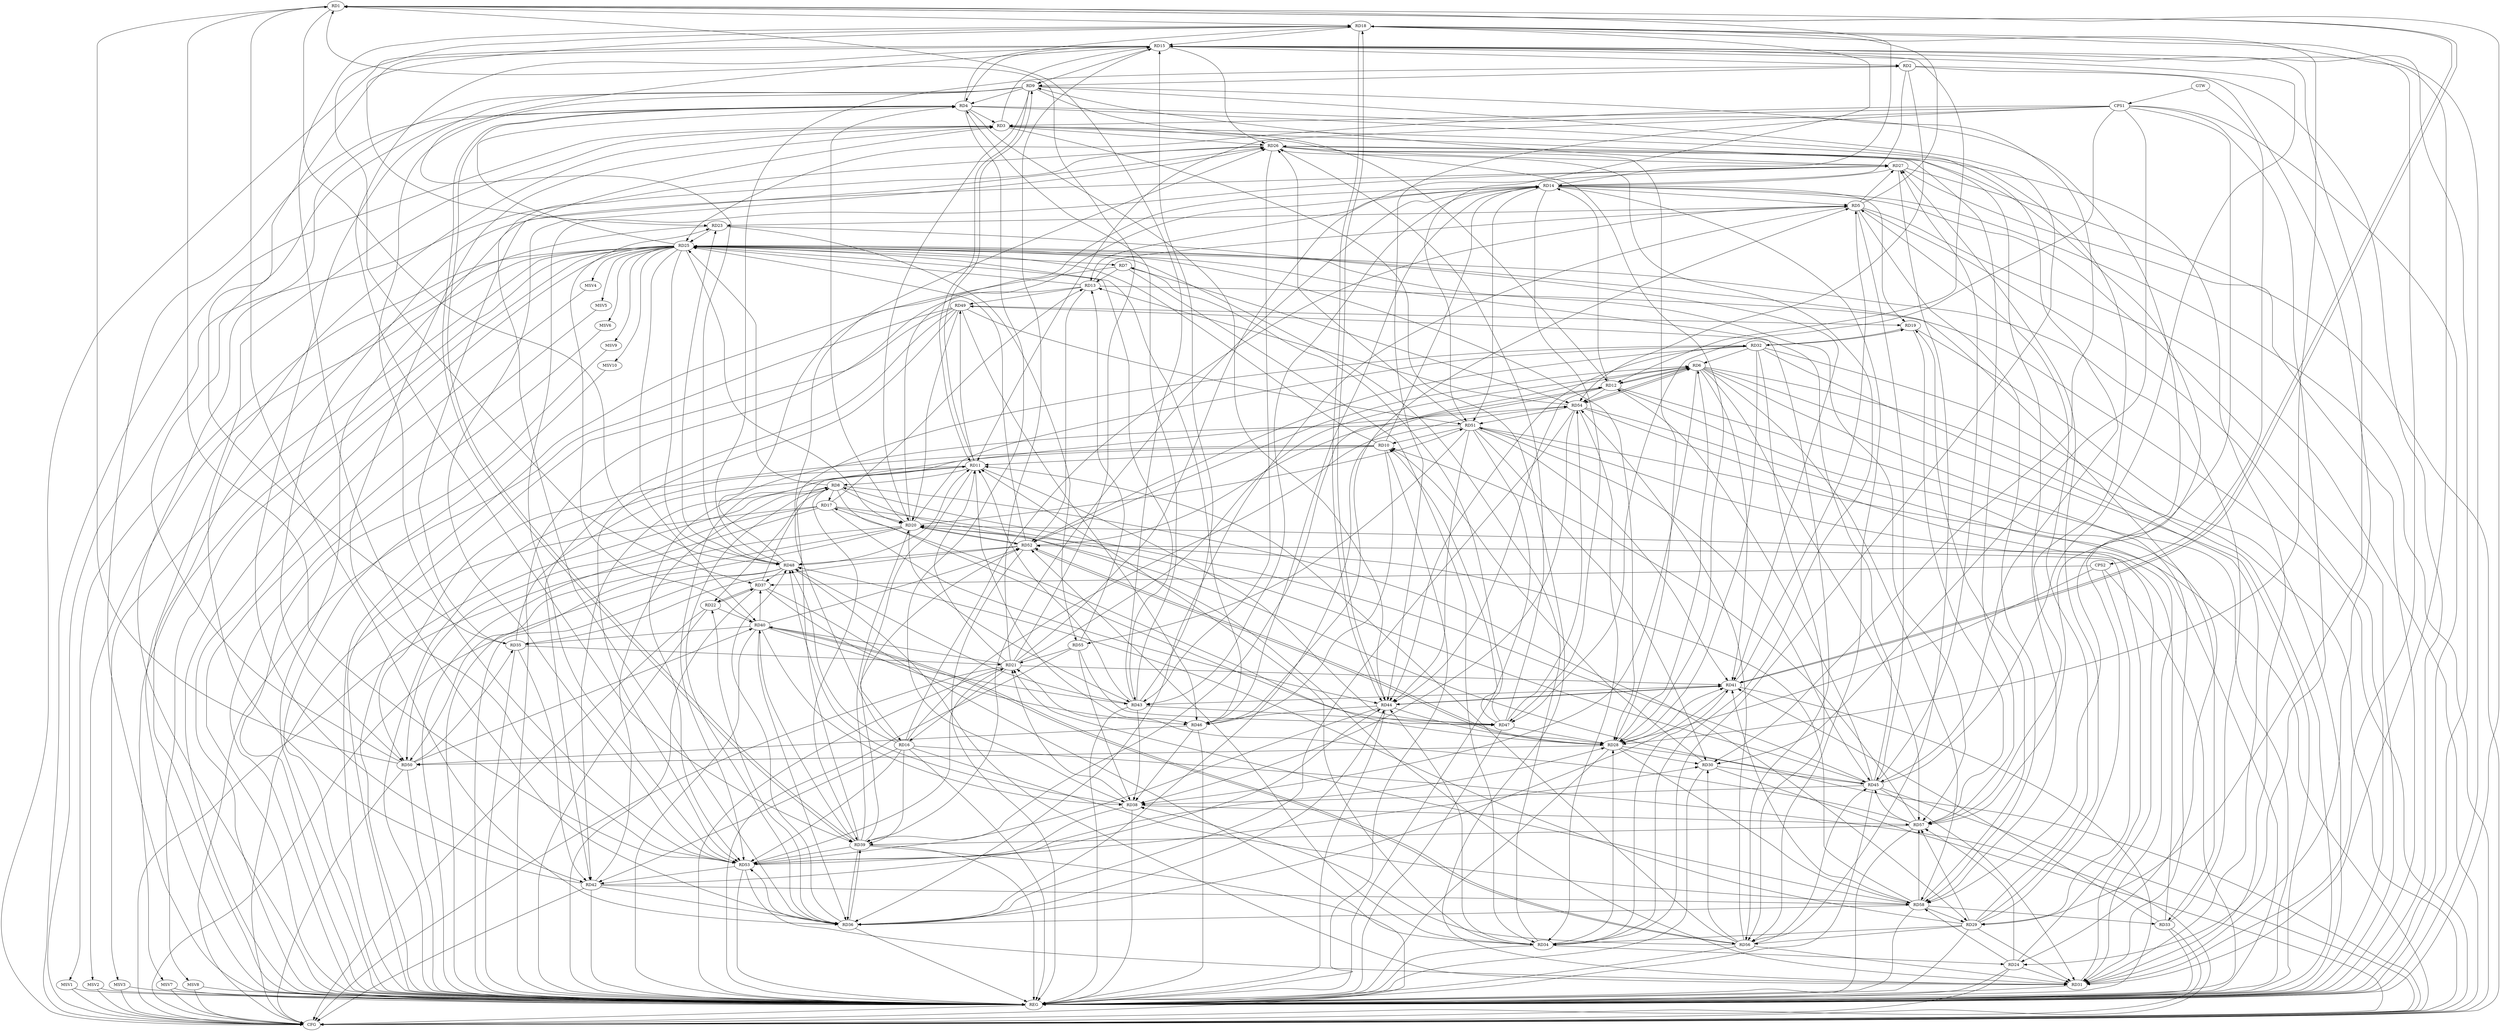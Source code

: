 strict digraph G {
  RD1 [ label="RD1" ];
  RD2 [ label="RD2" ];
  RD3 [ label="RD3" ];
  RD4 [ label="RD4" ];
  RD5 [ label="RD5" ];
  RD6 [ label="RD6" ];
  RD7 [ label="RD7" ];
  RD8 [ label="RD8" ];
  RD9 [ label="RD9" ];
  RD10 [ label="RD10" ];
  RD11 [ label="RD11" ];
  RD12 [ label="RD12" ];
  RD13 [ label="RD13" ];
  RD14 [ label="RD14" ];
  RD15 [ label="RD15" ];
  RD16 [ label="RD16" ];
  RD17 [ label="RD17" ];
  RD18 [ label="RD18" ];
  RD19 [ label="RD19" ];
  RD20 [ label="RD20" ];
  RD21 [ label="RD21" ];
  RD22 [ label="RD22" ];
  RD23 [ label="RD23" ];
  RD24 [ label="RD24" ];
  RD25 [ label="RD25" ];
  RD26 [ label="RD26" ];
  RD27 [ label="RD27" ];
  RD28 [ label="RD28" ];
  RD29 [ label="RD29" ];
  RD30 [ label="RD30" ];
  RD31 [ label="RD31" ];
  RD32 [ label="RD32" ];
  RD33 [ label="RD33" ];
  RD34 [ label="RD34" ];
  RD35 [ label="RD35" ];
  RD36 [ label="RD36" ];
  RD37 [ label="RD37" ];
  RD38 [ label="RD38" ];
  RD39 [ label="RD39" ];
  RD40 [ label="RD40" ];
  RD41 [ label="RD41" ];
  RD42 [ label="RD42" ];
  RD43 [ label="RD43" ];
  RD44 [ label="RD44" ];
  RD45 [ label="RD45" ];
  RD46 [ label="RD46" ];
  RD47 [ label="RD47" ];
  RD48 [ label="RD48" ];
  RD49 [ label="RD49" ];
  RD50 [ label="RD50" ];
  RD51 [ label="RD51" ];
  RD52 [ label="RD52" ];
  RD53 [ label="RD53" ];
  RD54 [ label="RD54" ];
  RD55 [ label="RD55" ];
  RD56 [ label="RD56" ];
  RD57 [ label="RD57" ];
  RD58 [ label="RD58" ];
  CPS1 [ label="CPS1" ];
  CPS2 [ label="CPS2" ];
  GTW [ label="GTW" ];
  REG [ label="REG" ];
  CFG [ label="CFG" ];
  MSV1 [ label="MSV1" ];
  MSV2 [ label="MSV2" ];
  MSV3 [ label="MSV3" ];
  MSV4 [ label="MSV4" ];
  MSV5 [ label="MSV5" ];
  MSV6 [ label="MSV6" ];
  MSV7 [ label="MSV7" ];
  MSV8 [ label="MSV8" ];
  MSV9 [ label="MSV9" ];
  MSV10 [ label="MSV10" ];
  RD14 -> RD1;
  RD1 -> RD18;
  RD21 -> RD1;
  RD1 -> RD36;
  RD1 -> RD41;
  RD41 -> RD1;
  RD43 -> RD1;
  RD1 -> RD48;
  RD50 -> RD1;
  RD53 -> RD1;
  RD2 -> RD9;
  RD2 -> RD14;
  RD15 -> RD2;
  RD2 -> RD31;
  RD48 -> RD2;
  RD2 -> RD54;
  RD4 -> RD3;
  RD3 -> RD15;
  RD3 -> RD26;
  RD3 -> RD28;
  RD3 -> RD31;
  RD36 -> RD3;
  RD42 -> RD3;
  RD53 -> RD3;
  RD57 -> RD3;
  RD3 -> RD58;
  RD9 -> RD4;
  RD15 -> RD4;
  RD4 -> RD18;
  RD20 -> RD4;
  RD25 -> RD4;
  RD4 -> RD38;
  RD4 -> RD39;
  RD39 -> RD4;
  RD43 -> RD4;
  RD4 -> RD44;
  RD4 -> RD45;
  RD50 -> RD4;
  RD4 -> RD57;
  RD13 -> RD5;
  RD14 -> RD5;
  RD16 -> RD5;
  RD5 -> RD18;
  RD5 -> RD23;
  RD5 -> RD27;
  RD29 -> RD5;
  RD5 -> RD36;
  RD41 -> RD5;
  RD5 -> RD45;
  RD46 -> RD5;
  RD5 -> RD58;
  RD6 -> RD12;
  RD12 -> RD6;
  RD21 -> RD6;
  RD28 -> RD6;
  RD6 -> RD31;
  RD32 -> RD6;
  RD6 -> RD38;
  RD6 -> RD39;
  RD6 -> RD41;
  RD52 -> RD6;
  RD6 -> RD54;
  RD54 -> RD6;
  RD6 -> RD57;
  RD6 -> RD58;
  RD7 -> RD13;
  RD25 -> RD7;
  RD7 -> RD34;
  RD47 -> RD7;
  RD7 -> RD54;
  RD11 -> RD8;
  RD8 -> RD17;
  RD8 -> RD22;
  RD8 -> RD25;
  RD8 -> RD29;
  RD8 -> RD31;
  RD36 -> RD8;
  RD8 -> RD39;
  RD42 -> RD8;
  RD45 -> RD8;
  RD8 -> RD47;
  RD9 -> RD11;
  RD11 -> RD9;
  RD9 -> RD12;
  RD15 -> RD9;
  RD9 -> RD20;
  RD27 -> RD9;
  RD9 -> RD30;
  RD9 -> RD34;
  RD9 -> RD42;
  RD9 -> RD53;
  RD10 -> RD11;
  RD10 -> RD14;
  RD10 -> RD25;
  RD30 -> RD10;
  RD10 -> RD46;
  RD47 -> RD10;
  RD10 -> RD50;
  RD51 -> RD10;
  RD10 -> RD53;
  RD57 -> RD10;
  RD11 -> RD16;
  RD21 -> RD11;
  RD34 -> RD11;
  RD35 -> RD11;
  RD11 -> RD42;
  RD43 -> RD11;
  RD11 -> RD46;
  RD11 -> RD47;
  RD48 -> RD11;
  RD11 -> RD49;
  RD56 -> RD11;
  RD12 -> RD14;
  RD15 -> RD12;
  RD12 -> RD33;
  RD12 -> RD36;
  RD12 -> RD44;
  RD45 -> RD12;
  RD52 -> RD12;
  RD12 -> RD54;
  RD14 -> RD13;
  RD17 -> RD13;
  RD13 -> RD25;
  RD13 -> RD49;
  RD13 -> RD52;
  RD54 -> RD13;
  RD55 -> RD13;
  RD14 -> RD19;
  RD20 -> RD14;
  RD27 -> RD14;
  RD39 -> RD14;
  RD14 -> RD43;
  RD46 -> RD14;
  RD14 -> RD47;
  RD48 -> RD14;
  RD14 -> RD51;
  RD14 -> RD56;
  RD18 -> RD15;
  RD21 -> RD15;
  RD15 -> RD26;
  RD15 -> RD29;
  RD31 -> RD15;
  RD15 -> RD35;
  RD15 -> RD39;
  RD43 -> RD15;
  RD45 -> RD15;
  RD48 -> RD15;
  RD21 -> RD16;
  RD16 -> RD26;
  RD16 -> RD39;
  RD16 -> RD42;
  RD16 -> RD48;
  RD16 -> RD53;
  RD16 -> RD54;
  RD16 -> RD58;
  RD17 -> RD20;
  RD28 -> RD17;
  RD17 -> RD44;
  RD17 -> RD45;
  RD17 -> RD50;
  RD18 -> RD23;
  RD18 -> RD28;
  RD18 -> RD31;
  RD18 -> RD36;
  RD18 -> RD37;
  RD18 -> RD44;
  RD44 -> RD18;
  RD18 -> RD51;
  RD19 -> RD32;
  RD32 -> RD19;
  RD49 -> RD19;
  RD19 -> RD57;
  RD58 -> RD19;
  RD25 -> RD20;
  RD20 -> RD32;
  RD33 -> RD20;
  RD39 -> RD20;
  RD20 -> RD43;
  RD45 -> RD20;
  RD49 -> RD20;
  RD20 -> RD50;
  RD20 -> RD51;
  RD20 -> RD52;
  RD52 -> RD20;
  RD58 -> RD20;
  RD21 -> RD27;
  RD35 -> RD21;
  RD38 -> RD21;
  RD21 -> RD40;
  RD21 -> RD41;
  RD53 -> RD21;
  RD55 -> RD21;
  RD57 -> RD21;
  RD58 -> RD21;
  RD36 -> RD22;
  RD22 -> RD37;
  RD37 -> RD22;
  RD22 -> RD40;
  RD23 -> RD25;
  RD40 -> RD23;
  RD23 -> RD41;
  RD48 -> RD23;
  RD23 -> RD55;
  RD25 -> RD24;
  RD24 -> RD31;
  RD34 -> RD24;
  RD24 -> RD52;
  RD24 -> RD57;
  RD24 -> RD58;
  RD25 -> RD28;
  RD33 -> RD25;
  RD34 -> RD25;
  RD25 -> RD40;
  RD25 -> RD43;
  RD46 -> RD25;
  RD25 -> RD48;
  RD52 -> RD25;
  RD25 -> RD56;
  RD25 -> RD57;
  RD26 -> RD27;
  RD26 -> RD28;
  RD29 -> RD26;
  RD31 -> RD26;
  RD26 -> RD34;
  RD35 -> RD26;
  RD26 -> RD43;
  RD47 -> RD26;
  RD51 -> RD26;
  RD53 -> RD26;
  RD26 -> RD57;
  RD29 -> RD27;
  RD45 -> RD27;
  RD27 -> RD50;
  RD27 -> RD53;
  RD27 -> RD56;
  RD28 -> RD30;
  RD32 -> RD28;
  RD34 -> RD28;
  RD28 -> RD41;
  RD44 -> RD28;
  RD47 -> RD28;
  RD28 -> RD50;
  RD28 -> RD52;
  RD52 -> RD28;
  RD53 -> RD28;
  RD28 -> RD58;
  RD29 -> RD31;
  RD29 -> RD34;
  RD29 -> RD48;
  RD29 -> RD56;
  RD29 -> RD57;
  RD58 -> RD29;
  RD30 -> RD45;
  RD51 -> RD30;
  RD53 -> RD30;
  RD56 -> RD30;
  RD32 -> RD31;
  RD45 -> RD31;
  RD48 -> RD31;
  RD31 -> RD51;
  RD53 -> RD31;
  RD54 -> RD31;
  RD56 -> RD31;
  RD39 -> RD32;
  RD32 -> RD44;
  RD32 -> RD52;
  RD32 -> RD56;
  RD33 -> RD41;
  RD58 -> RD33;
  RD37 -> RD34;
  RD34 -> RD41;
  RD34 -> RD44;
  RD34 -> RD52;
  RD54 -> RD34;
  RD40 -> RD35;
  RD35 -> RD42;
  RD50 -> RD35;
  RD52 -> RD35;
  RD36 -> RD39;
  RD39 -> RD36;
  RD40 -> RD36;
  RD41 -> RD36;
  RD42 -> RD36;
  RD36 -> RD44;
  RD36 -> RD48;
  RD36 -> RD53;
  RD54 -> RD36;
  RD58 -> RD36;
  RD40 -> RD37;
  RD37 -> RD46;
  RD48 -> RD37;
  RD37 -> RD54;
  RD40 -> RD38;
  RD43 -> RD38;
  RD45 -> RD38;
  RD46 -> RD38;
  RD38 -> RD48;
  RD38 -> RD53;
  RD54 -> RD38;
  RD55 -> RD38;
  RD56 -> RD38;
  RD38 -> RD57;
  RD39 -> RD40;
  RD39 -> RD52;
  RD39 -> RD53;
  RD57 -> RD39;
  RD40 -> RD43;
  RD50 -> RD40;
  RD40 -> RD52;
  RD40 -> RD56;
  RD56 -> RD40;
  RD41 -> RD43;
  RD41 -> RD44;
  RD44 -> RD41;
  RD51 -> RD41;
  RD58 -> RD41;
  RD42 -> RD44;
  RD49 -> RD42;
  RD53 -> RD42;
  RD42 -> RD58;
  RD43 -> RD47;
  RD43 -> RD48;
  RD44 -> RD46;
  RD51 -> RD44;
  RD44 -> RD53;
  RD45 -> RD49;
  RD51 -> RD45;
  RD56 -> RD45;
  RD57 -> RD45;
  RD49 -> RD46;
  RD46 -> RD50;
  RD47 -> RD54;
  RD55 -> RD47;
  RD52 -> RD48;
  RD49 -> RD51;
  RD49 -> RD53;
  RD51 -> RD53;
  RD54 -> RD51;
  RD51 -> RD55;
  RD56 -> RD54;
  RD58 -> RD57;
  CPS1 -> RD47;
  CPS1 -> RD25;
  CPS1 -> RD3;
  CPS1 -> RD11;
  CPS1 -> RD44;
  CPS1 -> RD24;
  CPS1 -> RD30;
  CPS1 -> RD58;
  CPS2 -> RD29;
  CPS2 -> RD37;
  CPS2 -> RD28;
  GTW -> CPS1;
  GTW -> CPS2;
  RD1 -> REG;
  RD2 -> REG;
  RD3 -> REG;
  RD4 -> REG;
  RD5 -> REG;
  RD6 -> REG;
  RD7 -> REG;
  RD8 -> REG;
  RD9 -> REG;
  RD10 -> REG;
  RD11 -> REG;
  RD12 -> REG;
  RD13 -> REG;
  RD14 -> REG;
  RD15 -> REG;
  RD16 -> REG;
  RD17 -> REG;
  RD18 -> REG;
  RD19 -> REG;
  RD20 -> REG;
  RD21 -> REG;
  RD22 -> REG;
  RD23 -> REG;
  RD24 -> REG;
  RD25 -> REG;
  RD26 -> REG;
  RD27 -> REG;
  RD28 -> REG;
  RD29 -> REG;
  RD30 -> REG;
  RD31 -> REG;
  RD32 -> REG;
  RD33 -> REG;
  RD34 -> REG;
  RD35 -> REG;
  RD36 -> REG;
  RD37 -> REG;
  RD38 -> REG;
  RD39 -> REG;
  RD40 -> REG;
  RD41 -> REG;
  RD42 -> REG;
  RD43 -> REG;
  RD44 -> REG;
  RD45 -> REG;
  RD46 -> REG;
  RD47 -> REG;
  RD48 -> REG;
  RD49 -> REG;
  RD50 -> REG;
  RD51 -> REG;
  RD52 -> REG;
  RD53 -> REG;
  RD54 -> REG;
  RD55 -> REG;
  RD56 -> REG;
  RD57 -> REG;
  RD58 -> REG;
  CPS1 -> REG;
  CPS2 -> REG;
  RD13 -> CFG;
  RD15 -> CFG;
  RD42 -> CFG;
  RD51 -> CFG;
  RD20 -> CFG;
  RD22 -> CFG;
  RD21 -> CFG;
  RD5 -> CFG;
  RD17 -> CFG;
  RD33 -> CFG;
  RD24 -> CFG;
  RD28 -> CFG;
  RD50 -> CFG;
  RD16 -> CFG;
  RD48 -> CFG;
  RD49 -> CFG;
  RD39 -> CFG;
  RD45 -> CFG;
  RD3 -> CFG;
  RD26 -> CFG;
  RD30 -> CFG;
  RD14 -> CFG;
  RD27 -> CFG;
  RD6 -> CFG;
  REG -> CFG;
  RD25 -> MSV1;
  RD25 -> MSV2;
  RD25 -> MSV3;
  MSV1 -> REG;
  MSV1 -> CFG;
  MSV2 -> REG;
  MSV2 -> CFG;
  MSV3 -> REG;
  MSV3 -> CFG;
  RD25 -> MSV4;
  MSV4 -> REG;
  RD25 -> MSV5;
  RD25 -> MSV6;
  RD25 -> MSV7;
  MSV5 -> REG;
  MSV6 -> REG;
  MSV7 -> REG;
  MSV7 -> CFG;
  RD25 -> MSV8;
  RD25 -> MSV9;
  RD25 -> MSV10;
  MSV8 -> REG;
  MSV8 -> CFG;
  MSV9 -> REG;
  MSV10 -> REG;
}

